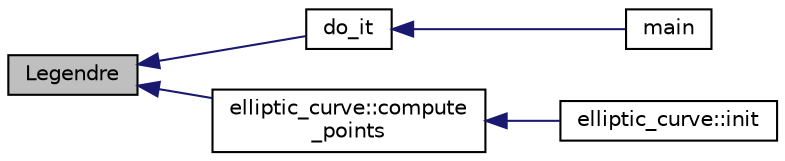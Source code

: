 digraph "Legendre"
{
  edge [fontname="Helvetica",fontsize="10",labelfontname="Helvetica",labelfontsize="10"];
  node [fontname="Helvetica",fontsize="10",shape=record];
  rankdir="LR";
  Node1742 [label="Legendre",height=0.2,width=0.4,color="black", fillcolor="grey75", style="filled", fontcolor="black"];
  Node1742 -> Node1743 [dir="back",color="midnightblue",fontsize="10",style="solid",fontname="Helvetica"];
  Node1743 [label="do_it",height=0.2,width=0.4,color="black", fillcolor="white", style="filled",URL="$dd/d24/sarnak_8_c.html#a765f49af6bc0f6958441ba0baea50fc7"];
  Node1743 -> Node1744 [dir="back",color="midnightblue",fontsize="10",style="solid",fontname="Helvetica"];
  Node1744 [label="main",height=0.2,width=0.4,color="black", fillcolor="white", style="filled",URL="$dd/d24/sarnak_8_c.html#a3c04138a5bfe5d72780bb7e82a18e627"];
  Node1742 -> Node1745 [dir="back",color="midnightblue",fontsize="10",style="solid",fontname="Helvetica"];
  Node1745 [label="elliptic_curve::compute\l_points",height=0.2,width=0.4,color="black", fillcolor="white", style="filled",URL="$d3/dea/classelliptic__curve.html#a07f848c282b8e731d9e99e9b358d5a9a"];
  Node1745 -> Node1746 [dir="back",color="midnightblue",fontsize="10",style="solid",fontname="Helvetica"];
  Node1746 [label="elliptic_curve::init",height=0.2,width=0.4,color="black", fillcolor="white", style="filled",URL="$d3/dea/classelliptic__curve.html#a0146cb7d2585f1e15e49d77a7496190f"];
}
